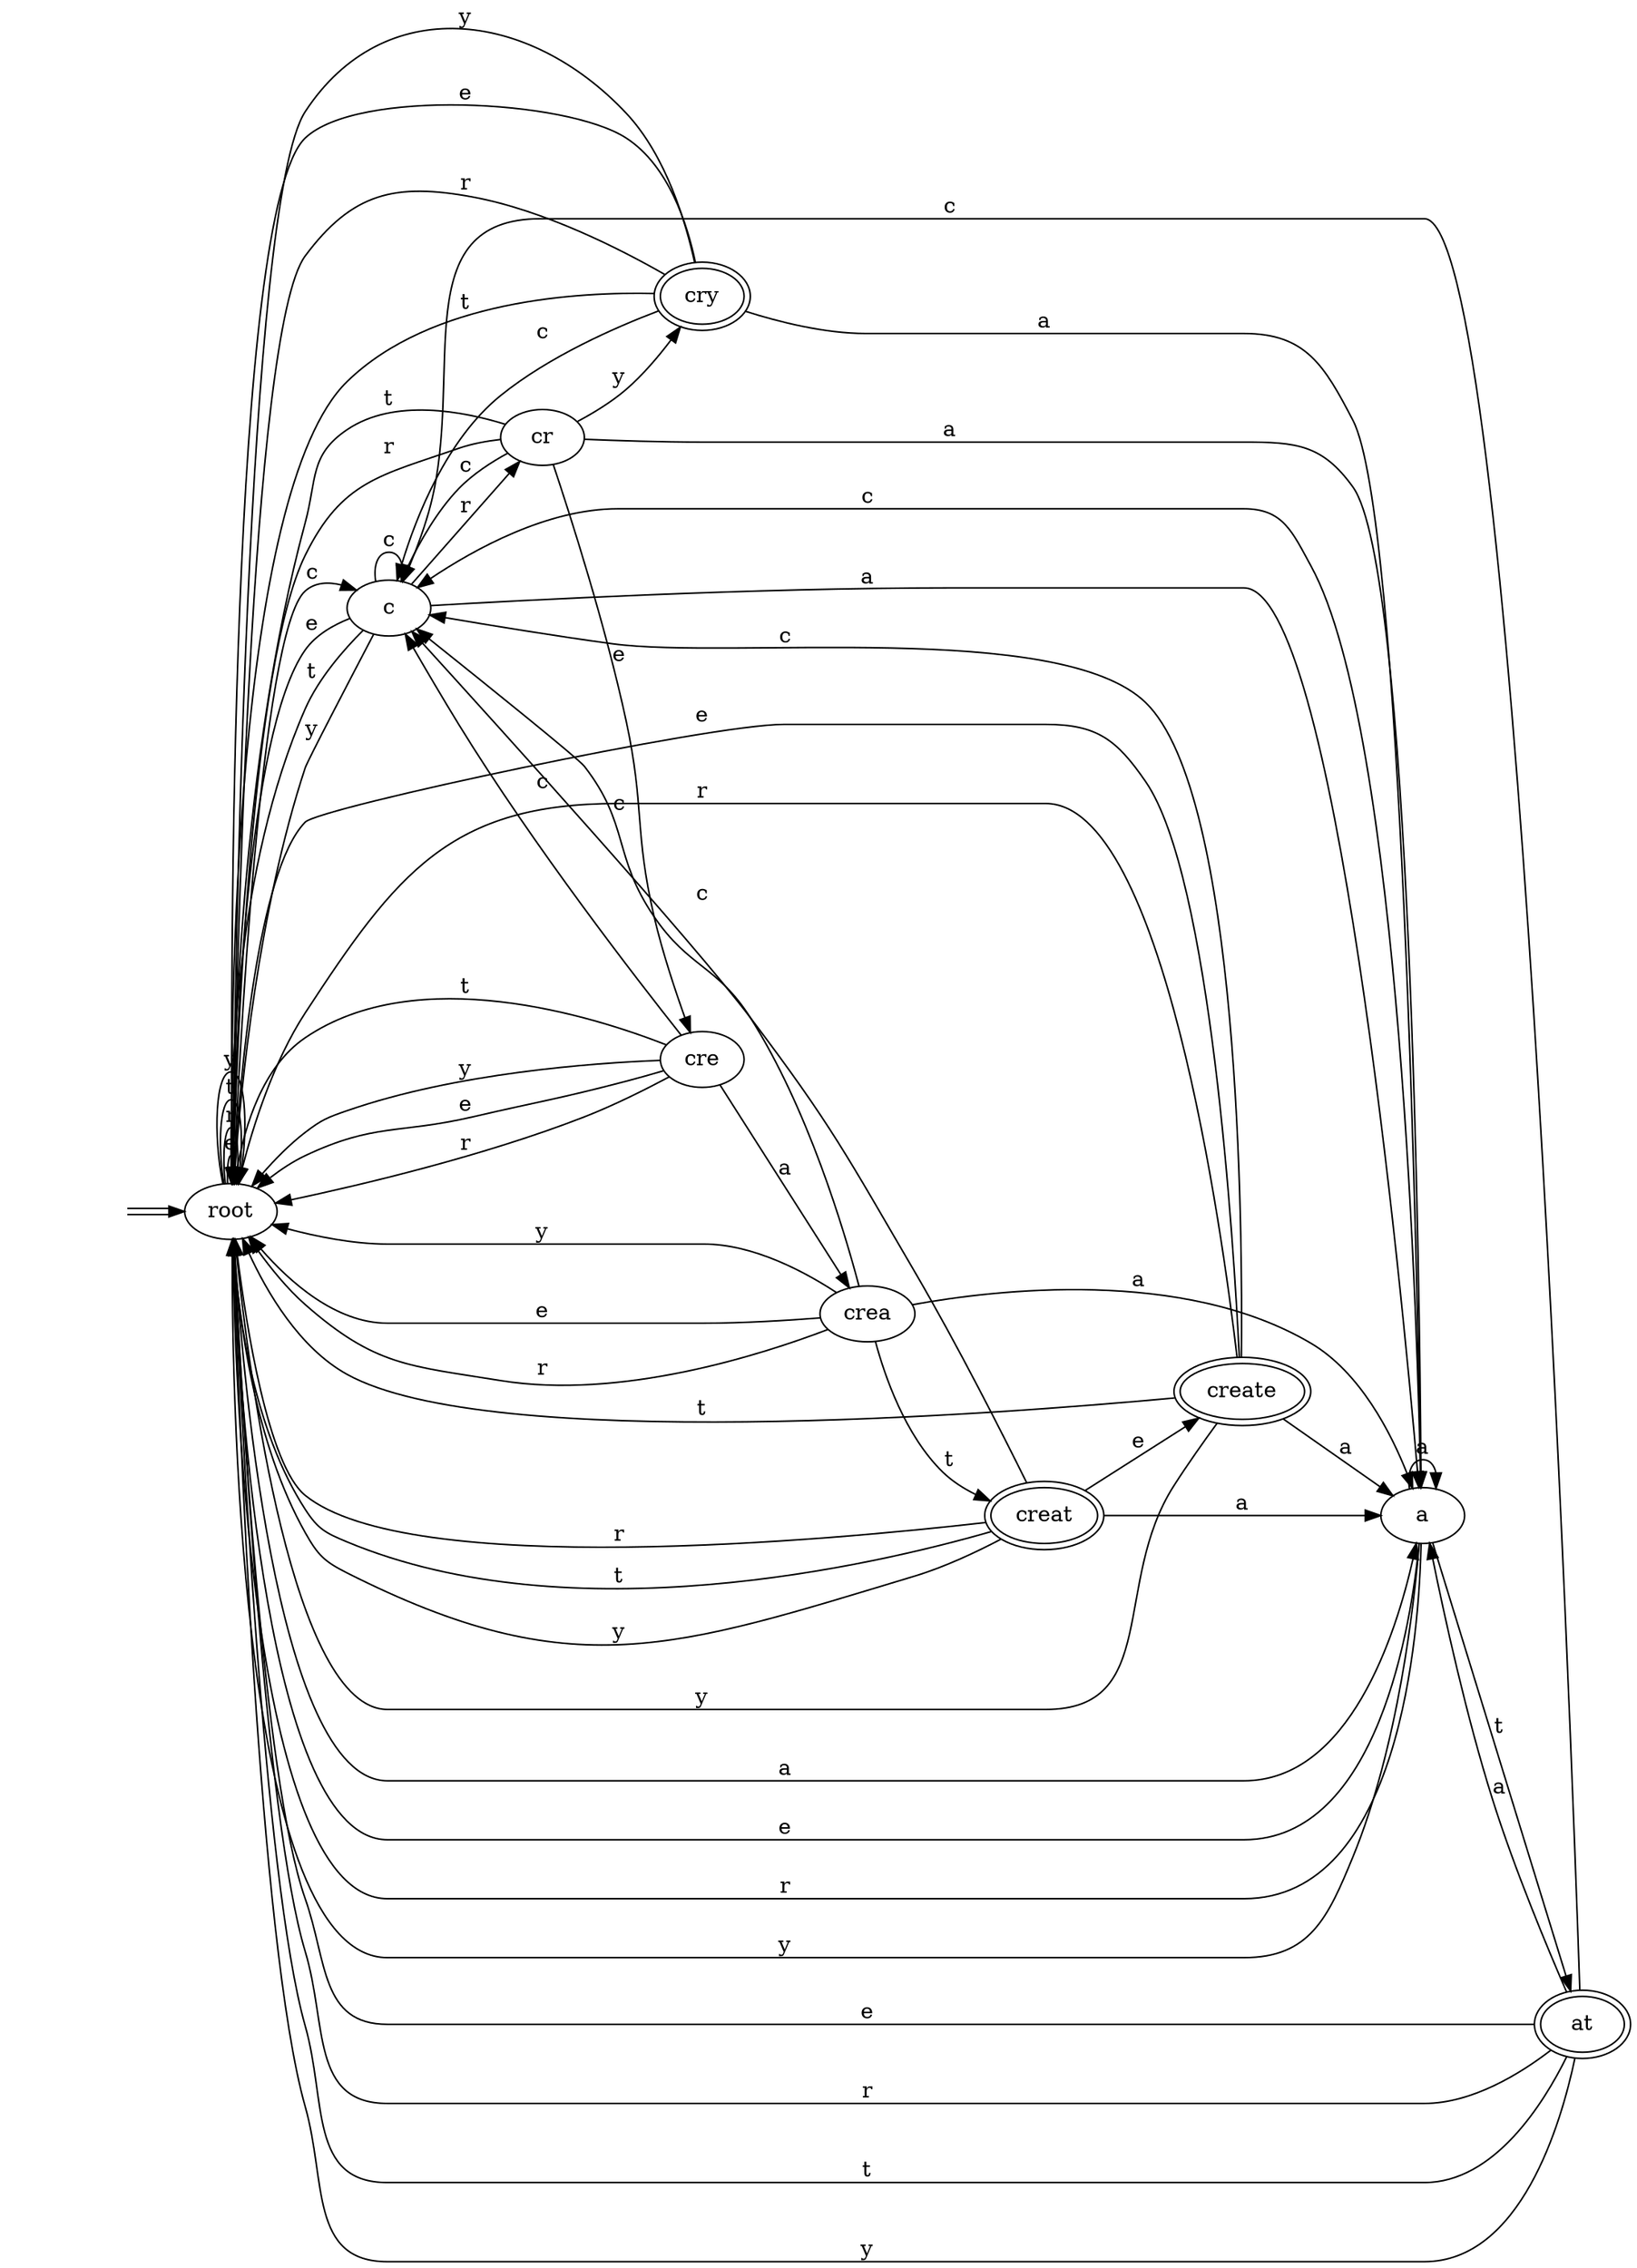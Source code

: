 digraph Automaton { 
  rankdir = LR
  0 [label="root"];  1 [label="c"];  2 [label="a"];  3 [label="cr"];  4 [label="at",peripheries=2];  5 [label="cre"];  6 [label="cry",peripheries=2];  7 [label="crea"];  8 [label="creat",peripheries=2];  9 [label="create",peripheries=2];  start0 [style=invis]
  start0 -> 0[color="black:white:black"]
  0 -> 2 [label = "a" ]
  0 -> 1 [label = "c" ]
  0 -> 0 [label = "e" ]
  0 -> 0 [label = "r" ]
  0 -> 0 [label = "t" ]
  0 -> 0 [label = "y" ]
  1 -> 2 [label = "a" ]
  1 -> 1 [label = "c" ]
  1 -> 0 [label = "e" ]
  1 -> 3 [label = "r" ]
  1 -> 0 [label = "t" ]
  1 -> 0 [label = "y" ]
  2 -> 2 [label = "a" ]
  2 -> 1 [label = "c" ]
  2 -> 0 [label = "e" ]
  2 -> 0 [label = "r" ]
  2 -> 4 [label = "t" ]
  2 -> 0 [label = "y" ]
  3 -> 2 [label = "a" ]
  3 -> 1 [label = "c" ]
  3 -> 5 [label = "e" ]
  3 -> 0 [label = "r" ]
  3 -> 0 [label = "t" ]
  3 -> 6 [label = "y" ]
  4 -> 2 [label = "a" ]
  4 -> 1 [label = "c" ]
  4 -> 0 [label = "e" ]
  4 -> 0 [label = "r" ]
  4 -> 0 [label = "t" ]
  4 -> 0 [label = "y" ]
  5 -> 7 [label = "a" ]
  5 -> 1 [label = "c" ]
  5 -> 0 [label = "e" ]
  5 -> 0 [label = "r" ]
  5 -> 0 [label = "t" ]
  5 -> 0 [label = "y" ]
  6 -> 2 [label = "a" ]
  6 -> 1 [label = "c" ]
  6 -> 0 [label = "e" ]
  6 -> 0 [label = "r" ]
  6 -> 0 [label = "t" ]
  6 -> 0 [label = "y" ]
  7 -> 2 [label = "a" ]
  7 -> 1 [label = "c" ]
  7 -> 0 [label = "e" ]
  7 -> 0 [label = "r" ]
  7 -> 8 [label = "t" ]
  7 -> 0 [label = "y" ]
  8 -> 2 [label = "a" ]
  8 -> 1 [label = "c" ]
  8 -> 9 [label = "e" ]
  8 -> 0 [label = "r" ]
  8 -> 0 [label = "t" ]
  8 -> 0 [label = "y" ]
  9 -> 2 [label = "a" ]
  9 -> 1 [label = "c" ]
  9 -> 0 [label = "e" ]
  9 -> 0 [label = "r" ]
  9 -> 0 [label = "t" ]
  9 -> 0 [label = "y" ]
}

